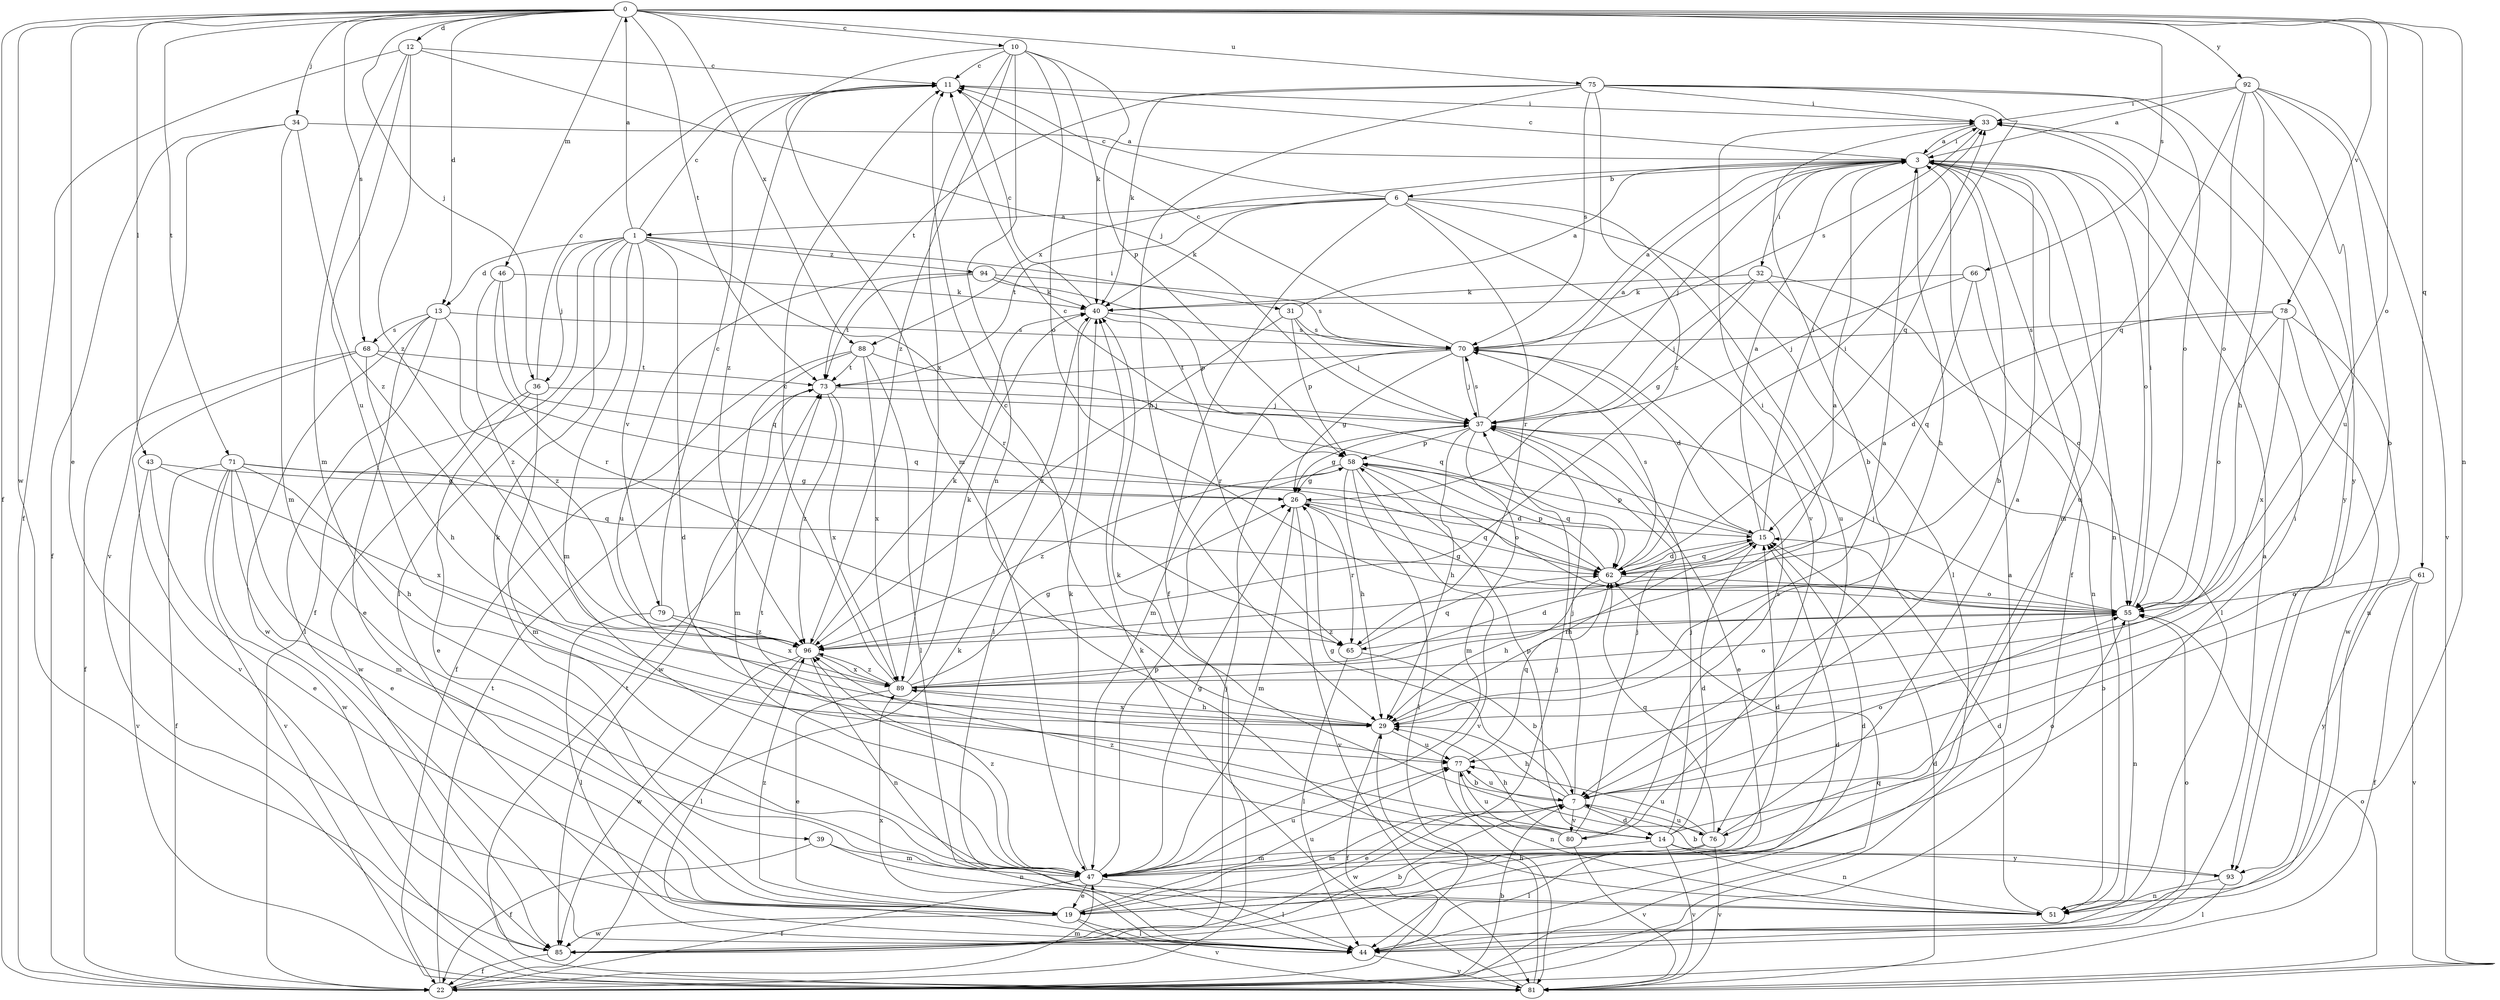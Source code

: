 strict digraph  {
0;
1;
3;
6;
7;
10;
11;
12;
13;
14;
15;
19;
22;
26;
29;
31;
32;
33;
34;
36;
37;
39;
40;
43;
44;
46;
47;
51;
55;
58;
61;
62;
65;
66;
68;
70;
71;
73;
75;
76;
77;
78;
79;
80;
81;
85;
88;
89;
92;
93;
94;
96;
0 -> 10  [label=c];
0 -> 12  [label=d];
0 -> 13  [label=d];
0 -> 19  [label=e];
0 -> 22  [label=f];
0 -> 34  [label=j];
0 -> 36  [label=j];
0 -> 43  [label=l];
0 -> 46  [label=m];
0 -> 51  [label=n];
0 -> 55  [label=o];
0 -> 61  [label=q];
0 -> 66  [label=s];
0 -> 68  [label=s];
0 -> 71  [label=t];
0 -> 73  [label=t];
0 -> 75  [label=u];
0 -> 78  [label=v];
0 -> 85  [label=w];
0 -> 88  [label=x];
0 -> 92  [label=y];
1 -> 0  [label=a];
1 -> 11  [label=c];
1 -> 13  [label=d];
1 -> 14  [label=d];
1 -> 22  [label=f];
1 -> 31  [label=i];
1 -> 36  [label=j];
1 -> 39  [label=k];
1 -> 44  [label=l];
1 -> 47  [label=m];
1 -> 65  [label=r];
1 -> 79  [label=v];
1 -> 94  [label=z];
3 -> 6  [label=b];
3 -> 7  [label=b];
3 -> 11  [label=c];
3 -> 22  [label=f];
3 -> 29  [label=h];
3 -> 32  [label=i];
3 -> 33  [label=i];
3 -> 37  [label=j];
3 -> 47  [label=m];
3 -> 51  [label=n];
3 -> 55  [label=o];
3 -> 76  [label=u];
3 -> 88  [label=x];
6 -> 1  [label=a];
6 -> 11  [label=c];
6 -> 22  [label=f];
6 -> 40  [label=k];
6 -> 44  [label=l];
6 -> 65  [label=r];
6 -> 73  [label=t];
6 -> 76  [label=u];
6 -> 80  [label=v];
7 -> 14  [label=d];
7 -> 19  [label=e];
7 -> 26  [label=g];
7 -> 29  [label=h];
7 -> 37  [label=j];
7 -> 55  [label=o];
7 -> 76  [label=u];
7 -> 77  [label=u];
7 -> 80  [label=v];
7 -> 85  [label=w];
10 -> 11  [label=c];
10 -> 40  [label=k];
10 -> 47  [label=m];
10 -> 51  [label=n];
10 -> 55  [label=o];
10 -> 58  [label=p];
10 -> 89  [label=x];
10 -> 96  [label=z];
11 -> 33  [label=i];
11 -> 96  [label=z];
12 -> 11  [label=c];
12 -> 22  [label=f];
12 -> 37  [label=j];
12 -> 47  [label=m];
12 -> 77  [label=u];
12 -> 96  [label=z];
13 -> 19  [label=e];
13 -> 44  [label=l];
13 -> 68  [label=s];
13 -> 70  [label=s];
13 -> 85  [label=w];
13 -> 96  [label=z];
14 -> 15  [label=d];
14 -> 29  [label=h];
14 -> 37  [label=j];
14 -> 47  [label=m];
14 -> 51  [label=n];
14 -> 55  [label=o];
14 -> 58  [label=p];
14 -> 81  [label=v];
14 -> 93  [label=y];
15 -> 3  [label=a];
15 -> 11  [label=c];
15 -> 29  [label=h];
15 -> 33  [label=i];
15 -> 58  [label=p];
15 -> 62  [label=q];
19 -> 15  [label=d];
19 -> 33  [label=i];
19 -> 37  [label=j];
19 -> 44  [label=l];
19 -> 77  [label=u];
19 -> 81  [label=v];
19 -> 85  [label=w];
19 -> 96  [label=z];
22 -> 3  [label=a];
22 -> 7  [label=b];
22 -> 40  [label=k];
22 -> 47  [label=m];
22 -> 62  [label=q];
22 -> 73  [label=t];
26 -> 15  [label=d];
26 -> 47  [label=m];
26 -> 62  [label=q];
26 -> 65  [label=r];
26 -> 81  [label=v];
29 -> 3  [label=a];
29 -> 11  [label=c];
29 -> 22  [label=f];
29 -> 77  [label=u];
29 -> 89  [label=x];
31 -> 3  [label=a];
31 -> 37  [label=j];
31 -> 58  [label=p];
31 -> 70  [label=s];
31 -> 96  [label=z];
32 -> 26  [label=g];
32 -> 37  [label=j];
32 -> 40  [label=k];
32 -> 44  [label=l];
32 -> 51  [label=n];
33 -> 3  [label=a];
33 -> 7  [label=b];
33 -> 70  [label=s];
33 -> 93  [label=y];
34 -> 3  [label=a];
34 -> 22  [label=f];
34 -> 47  [label=m];
34 -> 81  [label=v];
34 -> 96  [label=z];
36 -> 11  [label=c];
36 -> 19  [label=e];
36 -> 37  [label=j];
36 -> 47  [label=m];
36 -> 85  [label=w];
37 -> 3  [label=a];
37 -> 19  [label=e];
37 -> 26  [label=g];
37 -> 29  [label=h];
37 -> 47  [label=m];
37 -> 58  [label=p];
37 -> 70  [label=s];
39 -> 22  [label=f];
39 -> 47  [label=m];
39 -> 51  [label=n];
40 -> 11  [label=c];
40 -> 44  [label=l];
40 -> 65  [label=r];
40 -> 70  [label=s];
43 -> 19  [label=e];
43 -> 26  [label=g];
43 -> 81  [label=v];
43 -> 89  [label=x];
44 -> 3  [label=a];
44 -> 55  [label=o];
44 -> 81  [label=v];
44 -> 89  [label=x];
46 -> 40  [label=k];
46 -> 62  [label=q];
46 -> 65  [label=r];
46 -> 96  [label=z];
47 -> 15  [label=d];
47 -> 19  [label=e];
47 -> 22  [label=f];
47 -> 26  [label=g];
47 -> 40  [label=k];
47 -> 44  [label=l];
47 -> 58  [label=p];
47 -> 77  [label=u];
47 -> 96  [label=z];
51 -> 15  [label=d];
55 -> 26  [label=g];
55 -> 33  [label=i];
55 -> 37  [label=j];
55 -> 51  [label=n];
55 -> 65  [label=r];
55 -> 96  [label=z];
58 -> 26  [label=g];
58 -> 29  [label=h];
58 -> 44  [label=l];
58 -> 55  [label=o];
58 -> 62  [label=q];
58 -> 81  [label=v];
58 -> 96  [label=z];
61 -> 7  [label=b];
61 -> 22  [label=f];
61 -> 55  [label=o];
61 -> 81  [label=v];
61 -> 93  [label=y];
62 -> 15  [label=d];
62 -> 29  [label=h];
62 -> 33  [label=i];
62 -> 55  [label=o];
62 -> 58  [label=p];
62 -> 70  [label=s];
65 -> 7  [label=b];
65 -> 44  [label=l];
65 -> 62  [label=q];
66 -> 37  [label=j];
66 -> 40  [label=k];
66 -> 55  [label=o];
66 -> 62  [label=q];
68 -> 22  [label=f];
68 -> 29  [label=h];
68 -> 62  [label=q];
68 -> 73  [label=t];
68 -> 81  [label=v];
70 -> 3  [label=a];
70 -> 11  [label=c];
70 -> 15  [label=d];
70 -> 26  [label=g];
70 -> 37  [label=j];
70 -> 47  [label=m];
70 -> 73  [label=t];
71 -> 19  [label=e];
71 -> 22  [label=f];
71 -> 26  [label=g];
71 -> 29  [label=h];
71 -> 47  [label=m];
71 -> 62  [label=q];
71 -> 81  [label=v];
71 -> 85  [label=w];
73 -> 37  [label=j];
73 -> 85  [label=w];
73 -> 89  [label=x];
73 -> 96  [label=z];
75 -> 29  [label=h];
75 -> 33  [label=i];
75 -> 40  [label=k];
75 -> 55  [label=o];
75 -> 62  [label=q];
75 -> 70  [label=s];
75 -> 73  [label=t];
75 -> 93  [label=y];
75 -> 96  [label=z];
76 -> 3  [label=a];
76 -> 40  [label=k];
76 -> 44  [label=l];
76 -> 47  [label=m];
76 -> 62  [label=q];
76 -> 77  [label=u];
76 -> 81  [label=v];
77 -> 7  [label=b];
77 -> 51  [label=n];
77 -> 62  [label=q];
78 -> 15  [label=d];
78 -> 51  [label=n];
78 -> 55  [label=o];
78 -> 70  [label=s];
78 -> 85  [label=w];
78 -> 89  [label=x];
79 -> 11  [label=c];
79 -> 44  [label=l];
79 -> 89  [label=x];
79 -> 96  [label=z];
80 -> 37  [label=j];
80 -> 70  [label=s];
80 -> 73  [label=t];
80 -> 77  [label=u];
80 -> 81  [label=v];
80 -> 96  [label=z];
81 -> 15  [label=d];
81 -> 29  [label=h];
81 -> 40  [label=k];
81 -> 55  [label=o];
81 -> 73  [label=t];
85 -> 7  [label=b];
85 -> 15  [label=d];
85 -> 22  [label=f];
85 -> 37  [label=j];
88 -> 22  [label=f];
88 -> 44  [label=l];
88 -> 47  [label=m];
88 -> 62  [label=q];
88 -> 73  [label=t];
88 -> 89  [label=x];
89 -> 11  [label=c];
89 -> 15  [label=d];
89 -> 19  [label=e];
89 -> 26  [label=g];
89 -> 29  [label=h];
89 -> 33  [label=i];
89 -> 40  [label=k];
89 -> 55  [label=o];
89 -> 96  [label=z];
92 -> 3  [label=a];
92 -> 7  [label=b];
92 -> 29  [label=h];
92 -> 33  [label=i];
92 -> 55  [label=o];
92 -> 62  [label=q];
92 -> 77  [label=u];
92 -> 81  [label=v];
93 -> 7  [label=b];
93 -> 44  [label=l];
93 -> 51  [label=n];
94 -> 40  [label=k];
94 -> 58  [label=p];
94 -> 70  [label=s];
94 -> 73  [label=t];
94 -> 77  [label=u];
96 -> 3  [label=a];
96 -> 40  [label=k];
96 -> 44  [label=l];
96 -> 51  [label=n];
96 -> 85  [label=w];
96 -> 89  [label=x];
}
